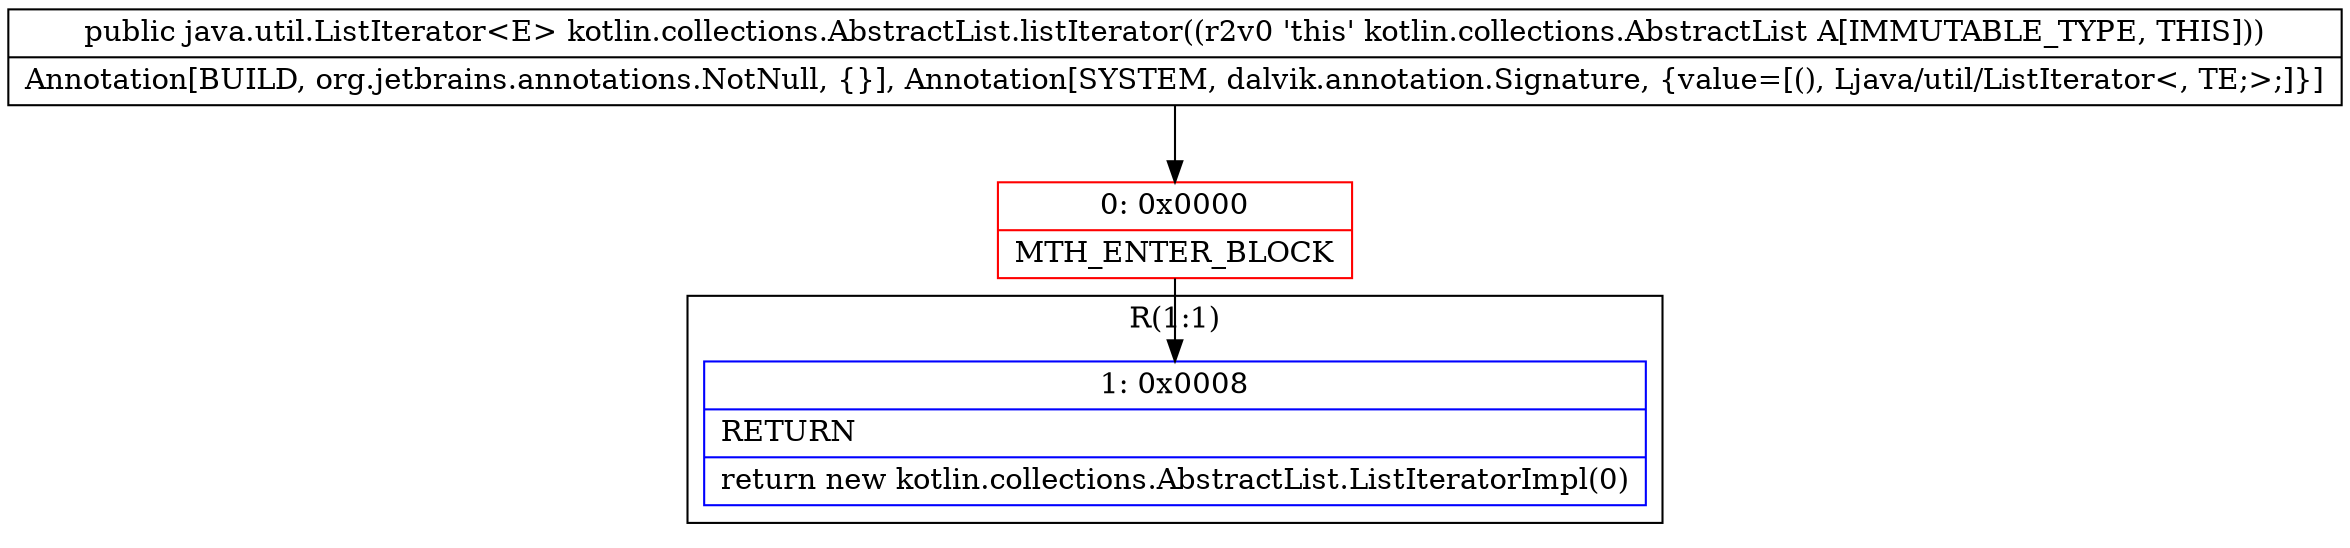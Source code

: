digraph "CFG forkotlin.collections.AbstractList.listIterator()Ljava\/util\/ListIterator;" {
subgraph cluster_Region_710467399 {
label = "R(1:1)";
node [shape=record,color=blue];
Node_1 [shape=record,label="{1\:\ 0x0008|RETURN\l|return new kotlin.collections.AbstractList.ListIteratorImpl(0)\l}"];
}
Node_0 [shape=record,color=red,label="{0\:\ 0x0000|MTH_ENTER_BLOCK\l}"];
MethodNode[shape=record,label="{public java.util.ListIterator\<E\> kotlin.collections.AbstractList.listIterator((r2v0 'this' kotlin.collections.AbstractList A[IMMUTABLE_TYPE, THIS]))  | Annotation[BUILD, org.jetbrains.annotations.NotNull, \{\}], Annotation[SYSTEM, dalvik.annotation.Signature, \{value=[(), Ljava\/util\/ListIterator\<, TE;\>;]\}]\l}"];
MethodNode -> Node_0;
Node_0 -> Node_1;
}

